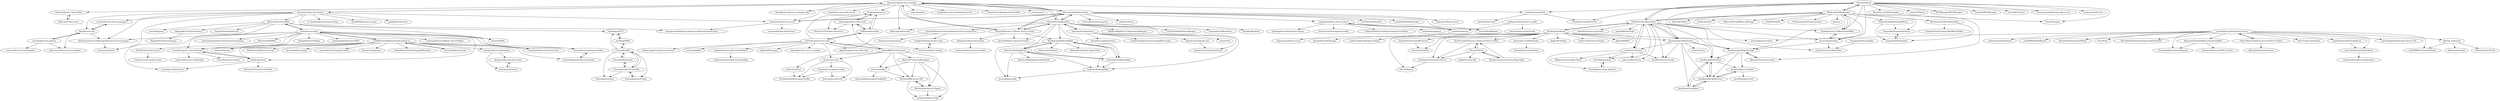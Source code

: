 digraph G {
"lloesche/valheim-server-docker" -> "mbround18/valheim-docker"
"lloesche/valheim-server-docker" -> "valheimPlus/ValheimPlus"
"lloesche/valheim-server-docker" -> "Nimdy/Dedicated_Valheim_Server_Script"
"lloesche/valheim-server-docker" -> "rileydakota/valheim-ecs-fargate-cdk"
"lloesche/valheim-server-docker" -> "Addyvan/valheim-k8s"
"lloesche/valheim-server-docker" -> "itzg/docker-minecraft-server" ["e"=1]
"lloesche/valheim-server-docker" -> "wolveix/satisfactory-server"
"lloesche/valheim-server-docker" -> "factoriotools/factorio-docker"
"lloesche/valheim-server-docker" -> "thmhoag/arkserver"
"lloesche/valheim-server-docker" -> "crazy-max/diun" ["e"=1]
"lloesche/valheim-server-docker" -> "ryansheehan/terraria"
"lloesche/valheim-server-docker" -> "itzg/docker-minecraft-bedrock-server" ["e"=1]
"lloesche/valheim-server-docker" -> "GameServerManagers/LinuxGSM" ["e"=1]
"lloesche/valheim-server-docker" -> "sct/overseerr" ["e"=1]
"lloesche/valheim-server-docker" -> "vinanrra/Docker-7DaysToDie"
"wube/factorio-data" -> "Afforess/Factorio-Stdlib"
"wube/factorio-data" -> "justarandomgeek/vscode-factoriomod-debug"
"wube/factorio-data" -> "doomeer/factorio"
"wube/factorio-data" -> "Refactorio/RedMew"
"wube/factorio-data" -> "KirkMcDonald/kirkmcdonald.github.io"
"wube/factorio-data" -> "Yousei9/Logistic-Train-Network"
"wube/factorio-data" -> "L0laapk3/FactorioMaps"
"wube/factorio-data" -> "demodude4u/Factorio-FBSR"
"wube/factorio-data" -> "factoriolib/flib"
"wube/factorio-data" -> "OpenFactorioServerManager/factorio-server-manager"
"wube/factorio-data" -> "Helfima/helmod"
"wube/factorio-data" -> "credomane/FactorioMods_FactorioMaps"
"wube/factorio-data" -> "deniszholob/factorio-cheat-sheet"
"wube/factorio-data" -> "troelsbjerre/Bottleneck"
"wube/factorio-data" -> "Teoxoy/factorio-blueprint-editor"
"tModLoader/tModLoader" -> "TEdit/Terraria-Map-Editor"
"tModLoader/tModLoader" -> "Pryaxis/TShock"
"tModLoader/tModLoader" -> "Dradonhunter11/tModLoader64bit"
"tModLoader/tModLoader" -> "chi-rei-den/Localizer"
"tModLoader/tModLoader" -> "Mirsario/TerrariaOverhaul"
"tModLoader/tModLoader" -> "ProjectStarlight/StarlightRiver"
"tModLoader/tModLoader" -> "blushiemagic/MagicStorage"
"tModLoader/tModLoader" -> "MountainDrew8/CalamityMod"
"tModLoader/tModLoader" -> "Fargowilta/FargowiltasSouls"
"tModLoader/tModLoader" -> "FabricMC/fabric" ["e"=1]
"tModLoader/tModLoader" -> "IrisShaders/Iris" ["e"=1]
"tModLoader/tModLoader" -> "MinecraftForge/MinecraftForge" ["e"=1]
"tModLoader/tModLoader" -> "PolyMC/PolyMC" ["e"=1]
"tModLoader/tModLoader" -> "PrismLauncher/PrismLauncher" ["e"=1]
"tModLoader/tModLoader" -> "ppy/osu" ["e"=1]
"TEdit/Terraria-Map-Editor" -> "tModLoader/tModLoader"
"TEdit/Terraria-Map-Editor" -> "Pryaxis/TShock"
"TEdit/Terraria-Map-Editor" -> "mrkite/TerraFirma"
"TEdit/Terraria-Map-Editor" -> "mistzzt/Terraria-Map-Editor"
"TEdit/Terraria-Map-Editor" -> "TerraMap/windows"
"TEdit/Terraria-Map-Editor" -> "JavidPack/TerraCustom"
"TEdit/Terraria-Map-Editor" -> "blushiemagic/tModLoader"
"TEdit/Terraria-Map-Editor" -> "chi-rei-den/Localizer"
"TEdit/Terraria-Map-Editor" -> "mike-mo/MoreTerra"
"TEdit/Terraria-Map-Editor" -> "JavidPack/HEROsMod"
"TEdit/Terraria-Map-Editor" -> "NyxStudios/TShock"
"TEdit/Terraria-Map-Editor" -> "blushiemagic/MagicStorage"
"TEdit/Terraria-Map-Editor" -> "Dradonhunter11/tModLoader64bit"
"TEdit/Terraria-Map-Editor" -> "cokolele/terraria-map-editor"
"TEdit/Terraria-Map-Editor" -> "nymda/WinTerrEdit"
"blushiemagic/MagicStorage" -> "JavidPack/BossChecklist"
"blushiemagic/MagicStorage" -> "JavidPack/HEROsMod"
"blushiemagic/MagicStorage" -> "Mirsario/TerrariaOverhaul"
"blushiemagic/MagicStorage" -> "JavidPack/RecipeBrowser"
"mbround18/valheim-docker" -> "lloesche/valheim-server-docker"
"mbround18/valheim-docker" -> "valheimPlus/ValheimPlus"
"mbround18/valheim-docker" -> "Nimdy/Dedicated_Valheim_Server_Script"
"mbround18/valheim-docker" -> "skerkour/bloom" ["e"=1]
"mbround18/valheim-docker" -> "yugedata/Options_Data_Science"
"mbround18/valheim-docker" -> "nxPublic/ValheimPlus"
"mbround18/valheim-docker" -> "wolveix/satisfactory-server"
"mbround18/valheim-docker" -> "CanadaBry/ValheimDocker"
"mbround18/valheim-docker" -> "loseys/BlackMamba" ["e"=1]
"mbround18/valheim-docker" -> "fakundo/valheim-server"
"mbround18/valheim-docker" -> "reactend/reactend-express" ["e"=1]
"Pryaxis/TShock" -> "tModLoader/tModLoader"
"Pryaxis/TShock" -> "TEdit/Terraria-Map-Editor"
"Pryaxis/TShock" -> "Pryaxis/Plugins"
"Pryaxis/TShock" -> "Moneylover3246/Crossplay"
"Pryaxis/TShock" -> "ryansheehan/terraria"
"Pryaxis/TShock" -> "Pryaxis/TerrariaAPI-Server"
"Pryaxis/TShock" -> "mistzzt/TShock"
"Pryaxis/TShock" -> "blushiemagic/tModLoader"
"Pryaxis/TShock" -> "MCSManager/MCSManager" ["e"=1]
"Pryaxis/TShock" -> "Suwings/MCSManager" ["e"=1]
"Pryaxis/TShock" -> "Dradonhunter11/tModLoader64bit"
"Pryaxis/TShock" -> "chi-rei-den/Localizer"
"Pryaxis/TShock" -> "GeyserMC/Geyser" ["e"=1]
"Pryaxis/TShock" -> "bs-community/blessing-skin-server" ["e"=1]
"Pryaxis/TShock" -> "Luohuayu/CatServer" ["e"=1]
"blushiemagic/tModLoader" -> "blushiemagic/MagicStorage"
"blushiemagic/tModLoader" -> "JavidPack/RecipeBrowser"
"blushiemagic/tModLoader" -> "csnxs/Terraria"
"blushiemagic/tModLoader" -> "JavidPack/TerraCustom"
"blushiemagic/tModLoader" -> "JavidPack/CheatSheet"
"blushiemagic/tModLoader" -> "JavidPack/HEROsMod"
"blushiemagic/tModLoader" -> "TEdit/Terraria-Map-Editor"
"blushiemagic/tModLoader" -> "mrkite/TerraFirma"
"factoriotools/factorio-docker" -> "OpenFactorioServerManager/factorio-server-manager"
"factoriotools/factorio-docker" -> "mroote/factorio-server-manager"
"factoriotools/factorio-docker" -> "m-chandler/factorio-spot-pricing"
"factoriotools/factorio-docker" -> "Afforess/Factorio-Stdlib"
"factoriotools/factorio-docker" -> "mark9064/factorio-rcon-py"
"factoriotools/factorio-docker" -> "goofball222/factorio"
"factoriotools/factorio-docker" -> "Bisa/factorio-init"
"factoriotools/factorio-docker" -> "lloesche/valheim-server-docker"
"factoriotools/factorio-docker" -> "mmmaxwwwell/space-engineers-dedicated-docker-linux" ["e"=1]
"factoriotools/factorio-docker" -> "wolveix/satisfactory-server"
"factoriotools/factorio-docker" -> "clusterio/clusterio"
"JavidPack/CheatSheet" -> "JavidPack/RecipeBrowser"
"JavidPack/CheatSheet" -> "JavidPack/HEROsMod"
"NyxStudios/TShock" -> "NyxStudios/TerrariaAPI-Server"
"NyxStudios/TShock" -> "DeathCradle/Terraria-s-Dedicated-Server-Mod"
"NyxStudios/TShock" -> "Deathmax/TerrariaAPI-Server"
"NyxStudios/TShock" -> "NyxStudios/Orion"
"NyxStudios/TShock" -> "TEdit/Terraria-Map-Editor"
"NyxStudios/TShock" -> "SpigotMC/Spigot" ["e"=1]
"NyxStudios/TShock" -> "blushiemagic/tModLoader"
"NyxStudios/TShock" -> "CoderCow/Protector-Plugin"
"NyxStudios/TShock" -> "mrkite/TerraFirma"
"NyxStudios/TShock" -> "bluemagic123/tModLoader"
"NyxStudios/TShock" -> "skiphs/AMIDST" ["e"=1]
"NyxStudios/TShock" -> "SpongePowered/Sponge" ["e"=1]
"NyxStudios/TShock" -> "wizzomafizzo/starcheat"
"NyxStudios/TShock" -> "CoderCow/HouseRegions-Plugin"
"NyxStudios/TShock" -> "MarioE/Raptor"
"cadon/ARKStatsExtractor" -> "Qowyn/ark-tools"
"cadon/ARKStatsExtractor" -> "coldino/Larkator"
"cadon/ARKStatsExtractor" -> "ark-mod/ArkBot"
"cadon/ARKStatsExtractor" -> "Michidu/ARK-Server-API"
"cadon/ARKStatsExtractor" -> "arkmanager/ark-server-tools"
"cadon/ARKStatsExtractor" -> "Bletch1971/ServerManagers"
"cadon/ARKStatsExtractor" -> "FezVrasta/ark-server-tools"
"cadon/ARKStatsExtractor" -> "Michidu/Ark-Server-Plugins"
"JavidPack/RecipeBrowser" -> "JavidPack/BossChecklist"
"JavidPack/RecipeBrowser" -> "JavidPack/HEROsMod"
"JavidPack/RecipeBrowser" -> "JavidPack/CheatSheet"
"Mirsario/TerrariaOverhaul" -> "blushiemagic/MagicStorage"
"Nimdy/Dedicated_Valheim_Server_Script" -> "lloesche/valheim-server-docker"
"Nimdy/Dedicated_Valheim_Server_Script" -> "valheimPlus/ValheimPlus"
"Nimdy/Dedicated_Valheim_Server_Script" -> "mbround18/valheim-docker"
"Nimdy/Dedicated_Valheim_Server_Script" -> "ckbaudio/valheim-discord-bot"
"Nimdy/Dedicated_Valheim_Server_Script" -> "RandyKnapp/ValheimMods"
"Nimdy/Dedicated_Valheim_Server_Script" -> "byt3m/Valheim-Character-Editor"
"valheimPlus/ValheimPlus" -> "lloesche/valheim-server-docker"
"valheimPlus/ValheimPlus" -> "RandyKnapp/ValheimMods"
"valheimPlus/ValheimPlus" -> "Nimdy/Dedicated_Valheim_Server_Script"
"valheimPlus/ValheimPlus" -> "mbround18/valheim-docker"
"valheimPlus/ValheimPlus" -> "Valheim-Modding/Jotunn"
"valheimPlus/ValheimPlus" -> "aedenthorn/ValheimMods"
"valheimPlus/ValheimPlus" -> "OpenScanEu/OpenScan"
"valheimPlus/ValheimPlus" -> "Addyvan/valheim-k8s"
"valheimPlus/ValheimPlus" -> "BepInEx/BepInEx.ConfigurationManager" ["e"=1]
"valheimPlus/ValheimPlus" -> "Valheim-Modding/Wiki"
"valheimPlus/ValheimPlus" -> "rr222cy/ValheimPlus-Manager"
"valheimPlus/ValheimPlus" -> "Grantapher/ValheimPlus"
"valheimPlus/ValheimPlus" -> "BepInEx/BepInEx" ["e"=1]
"valheimPlus/ValheimPlus" -> "byt3m/Valheim-Character-Editor"
"valheimPlus/ValheimPlus" -> "StunlockStudios/vrising-dedicated-server-instructions"
"NyxStudios/TerrariaAPI-Server" -> "NyxStudios/Orion"
"RandyKnapp/ValheimMods" -> "aedenthorn/ValheimMods"
"RandyKnapp/ValheimMods" -> "Valheim-Modding/Jotunn"
"RandyKnapp/ValheimMods" -> "abearcodes/Valheim"
"RandyKnapp/ValheimMods" -> "jotunnlib/jotunnlib"
"RandyKnapp/ValheimMods" -> "Valheim-Modding/Wiki"
"RandyKnapp/ValheimMods" -> "ASharpPen/Valheim.SpawnThat"
"FezVrasta/ark-server-tools" -> "TuRz4m/Ark-docker"
"FezVrasta/ark-server-tools" -> "thmhoag/arkserver"
"FezVrasta/ark-server-tools" -> "dgibbs64/linuxgsm" ["e"=1]
"FezVrasta/ark-server-tools" -> "Qowyn/ark-tools"
"FezVrasta/ark-server-tools" -> "skanatiker/ark_server_manager"
"FezVrasta/ark-server-tools" -> "GrapeshotGames/ServerGridEditor"
"FezVrasta/ark-server-tools" -> "spikeydragoon/Cross-Ark-Chat"
"FezVrasta/ark-server-tools" -> "BoiseComputer/atlas-server-tools"
"FezVrasta/ark-server-tools" -> "tsebring/ArkBot"
"FezVrasta/ark-server-tools" -> "cadon/ARKStatsExtractor"
"bluemagic123/tModLoader" -> "TerrariaPrismTeam/Prism"
"Dradonhunter11/tModLoader64bit" -> "tModLoader/tModLoader"
"Dradonhunter11/tModLoader64bit" -> "chi-rei-den/Localizer"
"Moneylover3246/Crossplay" -> "Pryaxis/Plugins"
"Michidu/Ark-Server-Plugins" -> "Michidu/ARK-Server-API"
"Michidu/Ark-Server-Plugins" -> "ownprox/ArkServerApi"
"StunlockStudios/vrising-dedicated-server-instructions" -> "Googlrr/V-Rising-Docker-Linux"
"StunlockStudios/vrising-dedicated-server-instructions" -> "TrueOsiris/docker-vrising"
"StunlockStudios/vrising-dedicated-server-instructions" -> "Ponjimon/vrising-docker"
"vinanrra/Docker-7DaysToDie" -> "Didstopia/7dtd-server"
"sayterdarkwynd/FrackinUniverse" -> "sayterdarkwynd/FrackinRaces"
"sayterdarkwynd/FrackinUniverse" -> "ProjectSky/FrackinUniverse-sChinese-Project"
"sayterdarkwynd/FrackinUniverse" -> "Aegonian/ElithianAllianceStarboundMod"
"sayterdarkwynd/FrackinUniverse" -> "Avali-Triage-Team/Avali"
"sayterdarkwynd/FrackinUniverse" -> "zetaPRIME/sb.StardustSuite"
"sayterdarkwynd/FrackinUniverse" -> "sayterdarkwynd/FrackinMusic"
"sayterdarkwynd/FrackinUniverse" -> "sayterdarkwynd/FrackinUniverse_RC"
"sayterdarkwynd/FrackinUniverse" -> "wizzomafizzo/starcheat"
"sayterdarkwynd/FrackinUniverse" -> "blixt/py-starbound"
"sayterdarkwynd/FrackinUniverse" -> "zimberzimber/Ztarbound"
"sayterdarkwynd/FrackinUniverse" -> "zetaPRIME/MultiBound"
"sayterdarkwynd/FrackinUniverse" -> "Silverfeelin/Starbound-WEdit"
"sayterdarkwynd/FrackinUniverse" -> "Fevix/Avali"
"sayterdarkwynd/FrackinUniverse" -> "TravellingMerchant/shellguard"
"sayterdarkwynd/FrackinUniverse" -> "Silverfeelin/Starbound-SpawnableItemPack"
"factoriolab/factorio-lab" -> "KirkMcDonald/kirkmcdonald.github.io"
"TShock/TShock" -> "Deathmax/TerrariaAPI-Server"
"TShock/TShock" -> "DeathCradle/Terraria-s-Dedicated-Server-Mod"
"TShock/TShock" -> "high6/Terraria-API"
"TShock/TShock" -> "BinaryConstruct/Terraria-Map-Editor"
"OpenScanEu/OpenScan" -> "OpenScanEu/OpenScanCloud"
"OpenScanEu/OpenScan" -> "mtytel/vital" ["e"=1]
"OpenScanEu/OpenScan" -> "OpenScanEu/OpenScan2"
"OpenScanEu/OpenScan" -> "OpenScan-org/OpenScan2"
"OpenScanEu/OpenScan" -> "valheimPlus/ValheimPlus"
"OpenScanEu/OpenScan" -> "GaudiLabs/OpenLaserScanningMicroscope" ["e"=1]
"Bletch1971/ServerManagers" -> "Michidu/ARK-Server-API"
"Bletch1971/ServerManagers" -> "Michidu/Ark-Server-Plugins"
"Bletch1971/ServerManagers" -> "ownprox/ArkServerApi"
"Bletch1971/ServerManagers" -> "ark-mod/ArkBot"
"TerraMap/terramap.github.io" -> "TerraMap/windows"
"Refactorio/RedMew" -> "M3wM3w/ComfyFactorio"
"narc0tiq/YARM" -> "narc0tiq/evoGUI"
"narc0tiq/YARM" -> "Choumiko/FARL"
"demipixel/factorio-blueprint" -> "demipixel/factorio-generators"
"demipixel/factorio-blueprint" -> "demipixel/autotorio"
"Michidu/ARK-Server-API" -> "Michidu/Ark-Server-Plugins"
"Michidu/ARK-Server-API" -> "ownprox/ArkServerApi"
"narc0tiq/factorio-updater" -> "Bisa/factorio-init"
"narc0tiq/factorio-updater" -> "pdemonaco/factorio-mod-updater"
"narc0tiq/factorio-updater" -> "astevens/factorio-mod-updater"
"MountainDrew8/CalamityMod" -> "CalamityTeam/CalamityModMusicPublic"
"MountainDrew8/CalamityMod" -> "Fargowilta/Fargowiltas"
"OpenFactorioServerManager/factorio-server-manager" -> "clusterio/clusterio"
"FactorioBlueprints/factorio-prints" -> "Teoxoy/factorio-blueprint-editor"
"Helfima/helmod" -> "Yousei9/Logistic-Train-Network"
"Helfima/helmod" -> "troelsbjerre/Bottleneck"
"Helfima/helmod" -> "McGuten/5DimsFactorioMods"
"Yousei9/Logistic-Train-Network" -> "Helfima/helmod"
"Yousei9/Logistic-Train-Network" -> "raiguard/Factorio-LtnManager"
"Yousei9/Logistic-Train-Network" -> "Yousei9/Opteras-Library"
"ProjectStarlight/StarlightRiver" -> "Fargowilta/FargowiltasSouls"
"ProjectStarlight/StarlightRiver" -> "Fargowilta/Fargowiltas"
"Aegonian/ElithianAllianceStarboundMod" -> "TravellingMerchant/shellguard"
"Aegonian/ElithianAllianceStarboundMod" -> "IcyVines/Starbound-RPG-Growth"
"mrkite/TerraFirma" -> "mike-mo/MoreTerra"
"mrkite/TerraFirma" -> "TerraMap/windows"
"mrkite/TerraFirma" -> "TEdit/Terraria-Map-Editor"
"mrkite/TerraFirma" -> "JavidPack/TerraCustom"
"mrkite/TerraFirma" -> "TerraMap/terramap.github.io"
"mrkite/TerraFirma" -> "SBlogic/Terraria-Map-Editor"
"GrapeshotGames/ServerGridEditor" -> "GrapeshotGames/AtlasTerritoryMap"
"TerraMap/windows" -> "TerraMap/terramap.github.io"
"ProjectSky/FrackinUniverse-sChinese-Project" -> "sffxzzp/Starbound-Chinese"
"ProjectSky/FrackinUniverse-sChinese-Project" -> "sayterdarkwynd/FrackinUniverse"
"chi-rei-den/Localizer" -> "mistzzt/Terraria-Map-Editor"
"chi-rei-den/Localizer" -> "blushiemagic/MagicStorage"
"chi-rei-den/Localizer" -> "Dradonhunter11/tModLoader64bit"
"arkmanager/ark-server-tools" -> "thmhoag/arkserver"
"arkmanager/ark-server-tools" -> "Hermsi1337/docker-ark-server"
"arkmanager/ark-server-tools" -> "TuRz4m/Ark-docker"
"BinaryConstruct/Terraria-Map-Editor" -> "TShock/TShock"
"BinaryConstruct/Terraria-Map-Editor" -> "DeathCradle/Terraria-s-Dedicated-Server-Mod"
"wolveix/satisfactory-server" -> "mbround18/valheim-docker"
"wolveix/satisfactory-server" -> "vinanrra/Docker-Satisfactory"
"wolveix/satisfactory-server" -> "mmmaxwwwell/space-engineers-dedicated-docker-linux" ["e"=1]
"Afforess/Factorio-Stdlib" -> "wube/factorio-data"
"Afforess/Factorio-Stdlib" -> "factoriolib/flib"
"Afforess/Factorio-Stdlib" -> "veden/Rampant"
"Afforess/Factorio-Stdlib" -> "MagmaMcFry/Factorissimo2"
"Afforess/Factorio-Stdlib" -> "kyranf/robotarmyfactorio"
"Afforess/Factorio-Stdlib" -> "narc0tiq/evoGUI"
"Afforess/Factorio-Stdlib" -> "Yousei9/Logistic-Train-Network"
"GonVas/tickerrain" -> "yugedata/Options_Data_Science"
"GonVas/tickerrain" -> "import-pandas/ark_invest"
"M3wM3w/ComfyFactorio" -> "ComfyFactory/ComfyFactorio"
"Bisa/factorio-init" -> "narc0tiq/factorio-updater"
"Bisa/factorio-init" -> "mroote/factorio-server-manager"
"Bisa/factorio-init" -> "pdemonaco/factorio-mod-updater"
"Bisa/factorio-init" -> "OpenFactorioServerManager/factorio-server-manager"
"TuRz4m/Ark-docker" -> "thmhoag/arkserver"
"TuRz4m/Ark-docker" -> "FezVrasta/ark-server-tools"
"TuRz4m/Ark-docker" -> "arkmanager/ark-server-tools"
"ryansheehan/terraria" -> "beardedio/terraria"
"ryansheehan/terraria" -> "Pryaxis/TerrariaAPI-Server"
"KirkMcDonald/kirkmcdonald.github.io" -> "KirkMcDonald/factorio-tools"
"KirkMcDonald/kirkmcdonald.github.io" -> "wube/factorio-data"
"KirkMcDonald/kirkmcdonald.github.io" -> "deniszholob/factorio-cheat-sheet"
"KirkMcDonald/kirkmcdonald.github.io" -> "factoriolab/factorio-lab"
"KirkMcDonald/kirkmcdonald.github.io" -> "demipixel/factorio-blueprint"
"KirkMcDonald/kirkmcdonald.github.io" -> "doomeer/factorio"
"KirkMcDonald/kirkmcdonald.github.io" -> "FactorioBlueprints/factorio-prints"
"KirkMcDonald/kirkmcdonald.github.io" -> "Teoxoy/factorio-blueprint-editor"
"KirkMcDonald/kirkmcdonald.github.io" -> "Helfima/helmod"
"KirkMcDonald/kirkmcdonald.github.io" -> "Yousei9/Logistic-Train-Network"
"KirkMcDonald/kirkmcdonald.github.io" -> "factoriolab/factoriolab"
"KirkMcDonald/kirkmcdonald.github.io" -> "teoxoy/factorio-blueprint-editor"
"KirkMcDonald/kirkmcdonald.github.io" -> "ShadowTheAge/yafc"
"KirkMcDonald/kirkmcdonald.github.io" -> "d4rkc0d3r/FactorioPumpjackBlueprint"
"ark-mod/ArkBot" -> "ark-mod/ArkSavegameToolkitNet"
"ark-mod/ArkBot" -> "Michidu/ARK-Server-API"
"marketsentiment/mslive_public" -> "GonVas/tickerrain"
"marketsentiment/mslive_public" -> "lukstei/reddit-hyped-stocks" ["e"=1]
"Fargowilta/Fargowiltas" -> "Fargowilta/FargowiltasSouls"
"Valheim-Modding/Wiki" -> "jotunnlib/jotunnlib"
"Valheim-Modding/Jotunn" -> "jotunnlib/jotunnlib"
"Valheim-Modding/Jotunn" -> "Valheim-Modding/JotunnModStub"
"Valheim-Modding/Jotunn" -> "aedenthorn/ValheimMods"
"Valheim-Modding/Jotunn" -> "RandyKnapp/ValheimMods"
"Valheim-Modding/Jotunn" -> "Valheim-Modding/Wiki"
"aedenthorn/ValheimMods" -> "RandyKnapp/ValheimMods"
"aedenthorn/ValheimMods" -> "Valheim-Modding/Jotunn"
"aedenthorn/ValheimMods" -> "Valheim-Modding/Wiki"
"MagmaMcFry/Factorissimo2" -> "MagmaMcFry/Factorissimo"
"coldino/Larkator" -> "Flachdachs/ArkSavegameToolkit"
"JavidPack/HEROsMod" -> "JavidPack/RecipeBrowser"
"JavidPack/HEROsMod" -> "JavidPack/BossChecklist"
"JavidPack/HEROsMod" -> "JavidPack/CheatSheet"
"yugedata/Options_Data_Science" -> "GonVas/tickerrain"
"yugedata/Options_Data_Science" -> "hermeneuticlens/options-toolkit"
"yugedata/Options_Data_Science" -> "PyPatel/Options-Trading-Strategies-in-Python" ["e"=1]
"yugedata/Options_Data_Science" -> "michaelchu/optopsy" ["e"=1]
"yugedata/Options_Data_Science" -> "loseys/BlackMamba" ["e"=1]
"yugedata/Options_Data_Science" -> "hackingthemarkets/option-history" ["e"=1]
"mroote/factorio-server-manager" -> "Bisa/factorio-init"
"DeathCradle/Terraria-s-Dedicated-Server-Mod" -> "TShock/TShock"
"DeathCradle/Terraria-s-Dedicated-Server-Mod" -> "Deathmax/TerrariaAPI-Server"
"blixt/py-starbound" -> "blixt/starbounded"
"blixt/py-starbound" -> "StarryPy/StarryPy3k"
"blixt/py-starbound" -> "zetaPRIME/sb.StardustSuite"
"Fargowilta/FargowiltasSouls" -> "Fargowilta/Fargowiltas"
"TrueOsiris/docker-vrising" -> "Googlrr/V-Rising-Docker-Linux"
"OpenScanEu/OpenScan2" -> "OpenScanEu/OpenScanCloud"
"Choumiko/TheFatController" -> "Choumiko/SmartTrains"
"Choumiko/TheFatController" -> "Choumiko/Foreman"
"Choumiko/TheFatController" -> "Choumiko/RailTanker"
"Choumiko/TheFatController" -> "Choumiko/FARL"
"narc0tiq/evoGUI" -> "narc0tiq/YARM"
"Didstopia/7dtd-server" -> "vinanrra/Docker-7DaysToDie"
"demipixel/factorio-generators" -> "demipixel/autotorio"
"JavidPack/BossChecklist" -> "JavidPack/RecipeBrowser"
"JavidPack/BossChecklist" -> "JavidPack/AutoTrash"
"sayterdarkwynd/FrackinRaces" -> "sayterdarkwynd/FrackinMusic"
"ckbaudio/valheim-discord-bot" -> "aequasi/valheim-discord-notifier"
"Qowyn/ark-tools" -> "Qowyn/ark-savegame-toolkit"
"Qowyn/ark-tools" -> "Qowyn/ark-tools-web"
"Qowyn/ark-tools" -> "Flachdachs/ArkSavegameToolkit"
"thmhoag/arkserver" -> "TuRz4m/Ark-docker"
"thmhoag/arkserver" -> "arkmanager/ark-server-tools"
"thmhoag/arkserver" -> "Hermsi1337/docker-ark-server"
"Googlrr/V-Rising-Docker-Linux" -> "TrueOsiris/docker-vrising"
"sayterdarkwynd/FrackinMusic" -> "sayterdarkwynd/FrackinInterface"
"Choumiko/FARL" -> "Choumiko/TheFatController"
"Choumiko/FARL" -> "Choumiko/RailTanker"
"Choumiko/FARL" -> "Choumiko/SmartTrains"
"Choumiko/FARL" -> "Choumiko/Foreman"
"Choumiko/FARL" -> "narc0tiq/YARM"
"Choumiko/FARL" -> "narc0tiq/evoGUI"
"demipixel/autotorio" -> "demipixel/factorio-generators"
"Deathmax/TerrariaAPI-Server" -> "MarioE/Raptor"
"Choumiko/RailTanker" -> "Choumiko/TheFatController"
"Choumiko/RailTanker" -> "Choumiko/FARL"
"Teoxoy/factorio-blueprint-editor" -> "FactorioBlueprints/factorio-prints"
"Qowyn/ark-savegame-toolkit" -> "Flachdachs/ArkSavegameToolkit"
"Qowyn/ark-savegame-toolkit" -> "Qowyn/ark-tools-web"
"Choumiko/SmartTrains" -> "Choumiko/TheFatController"
"Flyingsmiler/Dreamhiker" -> "mistzzt/Terraria-Map-Editor"
"lloesche/valheim-server-docker" ["l"="-44.708,10.9"]
"mbround18/valheim-docker" ["l"="-44.696,10.935"]
"valheimPlus/ValheimPlus" ["l"="-44.655,10.942"]
"Nimdy/Dedicated_Valheim_Server_Script" ["l"="-44.666,10.915"]
"rileydakota/valheim-ecs-fargate-cdk" ["l"="-44.741,10.909"]
"Addyvan/valheim-k8s" ["l"="-44.674,10.893"]
"itzg/docker-minecraft-server" ["l"="-44.852,9.895"]
"wolveix/satisfactory-server" ["l"="-44.726,10.873"]
"factoriotools/factorio-docker" ["l"="-44.759,10.806"]
"thmhoag/arkserver" ["l"="-44.567,10.822"]
"crazy-max/diun" ["l"="-32.539,-22.744"]
"ryansheehan/terraria" ["l"="-44.842,11.043"]
"itzg/docker-minecraft-bedrock-server" ["l"="-44.939,9.825"]
"GameServerManagers/LinuxGSM" ["l"="-43.214,8.772"]
"sct/overseerr" ["l"="-34.683,-23.573"]
"vinanrra/Docker-7DaysToDie" ["l"="-44.767,10.906"]
"wube/factorio-data" ["l"="-44.848,10.649"]
"Afforess/Factorio-Stdlib" ["l"="-44.799,10.68"]
"justarandomgeek/vscode-factoriomod-debug" ["l"="-44.816,10.647"]
"doomeer/factorio" ["l"="-44.869,10.613"]
"Refactorio/RedMew" ["l"="-44.91,10.662"]
"KirkMcDonald/kirkmcdonald.github.io" ["l"="-44.869,10.585"]
"Yousei9/Logistic-Train-Network" ["l"="-44.826,10.624"]
"L0laapk3/FactorioMaps" ["l"="-44.88,10.666"]
"demodude4u/Factorio-FBSR" ["l"="-44.865,10.683"]
"factoriolib/flib" ["l"="-44.822,10.67"]
"OpenFactorioServerManager/factorio-server-manager" ["l"="-44.802,10.747"]
"Helfima/helmod" ["l"="-44.85,10.621"]
"credomane/FactorioMods_FactorioMaps" ["l"="-44.846,10.676"]
"deniszholob/factorio-cheat-sheet" ["l"="-44.892,10.617"]
"troelsbjerre/Bottleneck" ["l"="-44.865,10.638"]
"Teoxoy/factorio-blueprint-editor" ["l"="-44.838,10.597"]
"tModLoader/tModLoader" ["l"="-44.933,11.194"]
"TEdit/Terraria-Map-Editor" ["l"="-45,11.207"]
"Pryaxis/TShock" ["l"="-44.94,11.146"]
"Dradonhunter11/tModLoader64bit" ["l"="-44.96,11.198"]
"chi-rei-den/Localizer" ["l"="-44.969,11.182"]
"Mirsario/TerrariaOverhaul" ["l"="-44.972,11.156"]
"ProjectStarlight/StarlightRiver" ["l"="-44.91,11.238"]
"blushiemagic/MagicStorage" ["l"="-44.995,11.166"]
"MountainDrew8/CalamityMod" ["l"="-44.878,11.212"]
"Fargowilta/FargowiltasSouls" ["l"="-44.901,11.223"]
"FabricMC/fabric" ["l"="-43.74,9.776"]
"IrisShaders/Iris" ["l"="-43.759,9.751"]
"MinecraftForge/MinecraftForge" ["l"="-43.612,10.796"]
"PolyMC/PolyMC" ["l"="-43.818,9.71"]
"PrismLauncher/PrismLauncher" ["l"="-43.784,9.672"]
"ppy/osu" ["l"="-24.462,-18.798"]
"mrkite/TerraFirma" ["l"="-45.034,11.232"]
"mistzzt/Terraria-Map-Editor" ["l"="-44.971,11.224"]
"TerraMap/windows" ["l"="-45.015,11.249"]
"JavidPack/TerraCustom" ["l"="-45.031,11.207"]
"blushiemagic/tModLoader" ["l"="-45.03,11.182"]
"mike-mo/MoreTerra" ["l"="-45.047,11.213"]
"JavidPack/HEROsMod" ["l"="-45.019,11.162"]
"NyxStudios/TShock" ["l"="-45.079,11.24"]
"cokolele/terraria-map-editor" ["l"="-44.98,11.254"]
"nymda/WinTerrEdit" ["l"="-44.995,11.24"]
"JavidPack/BossChecklist" ["l"="-45.014,11.135"]
"JavidPack/RecipeBrowser" ["l"="-45.026,11.148"]
"skerkour/bloom" ["l"="-8.912,4.923"]
"yugedata/Options_Data_Science" ["l"="-44.646,11.031"]
"nxPublic/ValheimPlus" ["l"="-44.737,10.963"]
"CanadaBry/ValheimDocker" ["l"="-44.707,10.963"]
"loseys/BlackMamba" ["l"="-6.948,-43.312"]
"fakundo/valheim-server" ["l"="-44.723,10.944"]
"reactend/reactend-express" ["l"="-37.525,42.357"]
"Pryaxis/Plugins" ["l"="-44.919,11.115"]
"Moneylover3246/Crossplay" ["l"="-44.902,11.131"]
"Pryaxis/TerrariaAPI-Server" ["l"="-44.889,11.09"]
"mistzzt/TShock" ["l"="-44.948,11.11"]
"MCSManager/MCSManager" ["l"="-42.667,10.855"]
"Suwings/MCSManager" ["l"="-42.774,10.872"]
"GeyserMC/Geyser" ["l"="-43.581,9.774"]
"bs-community/blessing-skin-server" ["l"="-42.733,10.864"]
"Luohuayu/CatServer" ["l"="-25.825,19.131"]
"csnxs/Terraria" ["l"="-45.079,11.158"]
"JavidPack/CheatSheet" ["l"="-45.042,11.156"]
"mroote/factorio-server-manager" ["l"="-44.797,10.81"]
"m-chandler/factorio-spot-pricing" ["l"="-44.741,10.776"]
"mark9064/factorio-rcon-py" ["l"="-44.734,10.816"]
"goofball222/factorio" ["l"="-44.731,10.795"]
"Bisa/factorio-init" ["l"="-44.816,10.791"]
"mmmaxwwwell/space-engineers-dedicated-docker-linux" ["l"="-25.902,32.283"]
"clusterio/clusterio" ["l"="-44.777,10.771"]
"NyxStudios/TerrariaAPI-Server" ["l"="-45.088,11.27"]
"DeathCradle/Terraria-s-Dedicated-Server-Mod" ["l"="-45.127,11.275"]
"Deathmax/TerrariaAPI-Server" ["l"="-45.113,11.265"]
"NyxStudios/Orion" ["l"="-45.096,11.255"]
"SpigotMC/Spigot" ["l"="-43.407,9.991"]
"CoderCow/Protector-Plugin" ["l"="-45.1,11.225"]
"bluemagic123/tModLoader" ["l"="-45.075,11.299"]
"skiphs/AMIDST" ["l"="-43.595,9.952"]
"SpongePowered/Sponge" ["l"="-43.473,9.956"]
"wizzomafizzo/starcheat" ["l"="-45.182,11.246"]
"CoderCow/HouseRegions-Plugin" ["l"="-45.07,11.262"]
"MarioE/Raptor" ["l"="-45.107,11.245"]
"cadon/ARKStatsExtractor" ["l"="-44.484,10.762"]
"Qowyn/ark-tools" ["l"="-44.454,10.783"]
"coldino/Larkator" ["l"="-44.45,10.756"]
"ark-mod/ArkBot" ["l"="-44.457,10.731"]
"Michidu/ARK-Server-API" ["l"="-44.488,10.726"]
"arkmanager/ark-server-tools" ["l"="-44.54,10.793"]
"Bletch1971/ServerManagers" ["l"="-44.469,10.716"]
"FezVrasta/ark-server-tools" ["l"="-44.494,10.805"]
"Michidu/Ark-Server-Plugins" ["l"="-44.477,10.734"]
"ckbaudio/valheim-discord-bot" ["l"="-44.646,10.883"]
"RandyKnapp/ValheimMods" ["l"="-44.622,10.955"]
"byt3m/Valheim-Character-Editor" ["l"="-44.635,10.91"]
"Valheim-Modding/Jotunn" ["l"="-44.622,10.973"]
"aedenthorn/ValheimMods" ["l"="-44.638,10.963"]
"OpenScanEu/OpenScan" ["l"="-44.588,10.931"]
"BepInEx/BepInEx.ConfigurationManager" ["l"="-13.67,39.559"]
"Valheim-Modding/Wiki" ["l"="-44.638,10.98"]
"rr222cy/ValheimPlus-Manager" ["l"="-44.671,10.961"]
"Grantapher/ValheimPlus" ["l"="-44.663,10.974"]
"BepInEx/BepInEx" ["l"="-13.578,39.676"]
"StunlockStudios/vrising-dedicated-server-instructions" ["l"="-44.691,11.009"]
"abearcodes/Valheim" ["l"="-44.593,10.96"]
"jotunnlib/jotunnlib" ["l"="-44.615,10.986"]
"ASharpPen/Valheim.SpawnThat" ["l"="-44.597,10.973"]
"TuRz4m/Ark-docker" ["l"="-44.531,10.814"]
"dgibbs64/linuxgsm" ["l"="-43.204,8.631"]
"skanatiker/ark_server_manager" ["l"="-44.5,10.833"]
"GrapeshotGames/ServerGridEditor" ["l"="-44.457,10.838"]
"spikeydragoon/Cross-Ark-Chat" ["l"="-44.461,10.814"]
"BoiseComputer/atlas-server-tools" ["l"="-44.473,10.797"]
"tsebring/ArkBot" ["l"="-44.482,10.83"]
"TerrariaPrismTeam/Prism" ["l"="-45.075,11.329"]
"ownprox/ArkServerApi" ["l"="-44.486,10.709"]
"Googlrr/V-Rising-Docker-Linux" ["l"="-44.715,11.026"]
"TrueOsiris/docker-vrising" ["l"="-44.707,11.041"]
"Ponjimon/vrising-docker" ["l"="-44.686,11.032"]
"Didstopia/7dtd-server" ["l"="-44.793,10.911"]
"sayterdarkwynd/FrackinUniverse" ["l"="-45.276,11.255"]
"sayterdarkwynd/FrackinRaces" ["l"="-45.285,11.287"]
"ProjectSky/FrackinUniverse-sChinese-Project" ["l"="-45.265,11.287"]
"Aegonian/ElithianAllianceStarboundMod" ["l"="-45.32,11.263"]
"Avali-Triage-Team/Avali" ["l"="-45.257,11.228"]
"zetaPRIME/sb.StardustSuite" ["l"="-45.297,11.23"]
"sayterdarkwynd/FrackinMusic" ["l"="-45.302,11.287"]
"sayterdarkwynd/FrackinUniverse_RC" ["l"="-45.297,11.27"]
"blixt/py-starbound" ["l"="-45.319,11.223"]
"zimberzimber/Ztarbound" ["l"="-45.257,11.244"]
"zetaPRIME/MultiBound" ["l"="-45.254,11.269"]
"Silverfeelin/Starbound-WEdit" ["l"="-45.277,11.224"]
"Fevix/Avali" ["l"="-45.246,11.255"]
"TravellingMerchant/shellguard" ["l"="-45.302,11.257"]
"Silverfeelin/Starbound-SpawnableItemPack" ["l"="-45.296,11.245"]
"factoriolab/factorio-lab" ["l"="-44.9,10.57"]
"TShock/TShock" ["l"="-45.134,11.297"]
"high6/Terraria-API" ["l"="-45.138,11.322"]
"BinaryConstruct/Terraria-Map-Editor" ["l"="-45.155,11.299"]
"OpenScanEu/OpenScanCloud" ["l"="-44.557,10.948"]
"mtytel/vital" ["l"="1.691,37.719"]
"OpenScanEu/OpenScan2" ["l"="-44.545,10.932"]
"OpenScan-org/OpenScan2" ["l"="-44.565,10.91"]
"GaudiLabs/OpenLaserScanningMicroscope" ["l"="15.986,37.86"]
"TerraMap/terramap.github.io" ["l"="-45.024,11.269"]
"M3wM3w/ComfyFactorio" ["l"="-44.948,10.667"]
"narc0tiq/YARM" ["l"="-44.733,10.629"]
"narc0tiq/evoGUI" ["l"="-44.75,10.642"]
"Choumiko/FARL" ["l"="-44.718,10.613"]
"demipixel/factorio-blueprint" ["l"="-44.92,10.542"]
"demipixel/factorio-generators" ["l"="-44.947,10.53"]
"demipixel/autotorio" ["l"="-44.937,10.516"]
"narc0tiq/factorio-updater" ["l"="-44.849,10.802"]
"pdemonaco/factorio-mod-updater" ["l"="-44.844,10.781"]
"astevens/factorio-mod-updater" ["l"="-44.873,10.812"]
"CalamityTeam/CalamityModMusicPublic" ["l"="-44.854,11.22"]
"Fargowilta/Fargowiltas" ["l"="-44.885,11.236"]
"FactorioBlueprints/factorio-prints" ["l"="-44.832,10.574"]
"McGuten/5DimsFactorioMods" ["l"="-44.882,10.637"]
"raiguard/Factorio-LtnManager" ["l"="-44.799,10.604"]
"Yousei9/Opteras-Library" ["l"="-44.803,10.621"]
"IcyVines/Starbound-RPG-Growth" ["l"="-45.344,11.27"]
"SBlogic/Terraria-Map-Editor" ["l"="-45.043,11.254"]
"GrapeshotGames/AtlasTerritoryMap" ["l"="-44.437,10.851"]
"sffxzzp/Starbound-Chinese" ["l"="-45.265,11.314"]
"Hermsi1337/docker-ark-server" ["l"="-44.568,10.795"]
"vinanrra/Docker-Satisfactory" ["l"="-44.718,10.847"]
"veden/Rampant" ["l"="-44.773,10.691"]
"MagmaMcFry/Factorissimo2" ["l"="-44.813,10.705"]
"kyranf/robotarmyfactorio" ["l"="-44.775,10.668"]
"GonVas/tickerrain" ["l"="-44.619,11.065"]
"import-pandas/ark_invest" ["l"="-44.62,11.091"]
"ComfyFactory/ComfyFactorio" ["l"="-44.973,10.671"]
"beardedio/terraria" ["l"="-44.826,11.062"]
"KirkMcDonald/factorio-tools" ["l"="-44.87,10.558"]
"factoriolab/factoriolab" ["l"="-44.846,10.551"]
"teoxoy/factorio-blueprint-editor" ["l"="-44.86,10.533"]
"ShadowTheAge/yafc" ["l"="-44.888,10.543"]
"d4rkc0d3r/FactorioPumpjackBlueprint" ["l"="-44.9,10.591"]
"ark-mod/ArkSavegameToolkitNet" ["l"="-44.434,10.718"]
"marketsentiment/mslive_public" ["l"="-44.585,11.098"]
"lukstei/reddit-hyped-stocks" ["l"="-7.162,-1.016"]
"Valheim-Modding/JotunnModStub" ["l"="-44.599,10.993"]
"MagmaMcFry/Factorissimo" ["l"="-44.832,10.718"]
"Flachdachs/ArkSavegameToolkit" ["l"="-44.436,10.768"]
"hermeneuticlens/options-toolkit" ["l"="-44.651,11.061"]
"PyPatel/Options-Trading-Strategies-in-Python" ["l"="21.982,32.729"]
"michaelchu/optopsy" ["l"="21.932,32.736"]
"hackingthemarkets/option-history" ["l"="20.254,31.894"]
"blixt/starbounded" ["l"="-45.332,11.198"]
"StarryPy/StarryPy3k" ["l"="-45.348,11.219"]
"Choumiko/TheFatController" ["l"="-44.706,10.599"]
"Choumiko/SmartTrains" ["l"="-44.717,10.587"]
"Choumiko/Foreman" ["l"="-44.692,10.6"]
"Choumiko/RailTanker" ["l"="-44.699,10.614"]
"JavidPack/AutoTrash" ["l"="-45.023,11.11"]
"aequasi/valheim-discord-notifier" ["l"="-44.636,10.865"]
"Qowyn/ark-savegame-toolkit" ["l"="-44.425,10.78"]
"Qowyn/ark-tools-web" ["l"="-44.434,10.792"]
"sayterdarkwynd/FrackinInterface" ["l"="-45.316,11.303"]
"Flyingsmiler/Dreamhiker" ["l"="-44.961,11.24"]
}